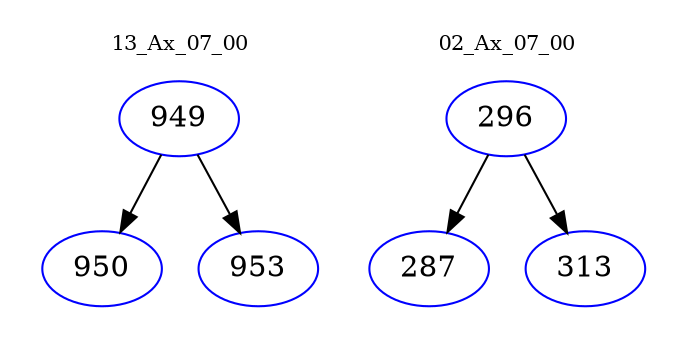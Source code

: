 digraph{
subgraph cluster_0 {
color = white
label = "13_Ax_07_00";
fontsize=10;
T0_949 [label="949", color="blue"]
T0_949 -> T0_950 [color="black"]
T0_950 [label="950", color="blue"]
T0_949 -> T0_953 [color="black"]
T0_953 [label="953", color="blue"]
}
subgraph cluster_1 {
color = white
label = "02_Ax_07_00";
fontsize=10;
T1_296 [label="296", color="blue"]
T1_296 -> T1_287 [color="black"]
T1_287 [label="287", color="blue"]
T1_296 -> T1_313 [color="black"]
T1_313 [label="313", color="blue"]
}
}
